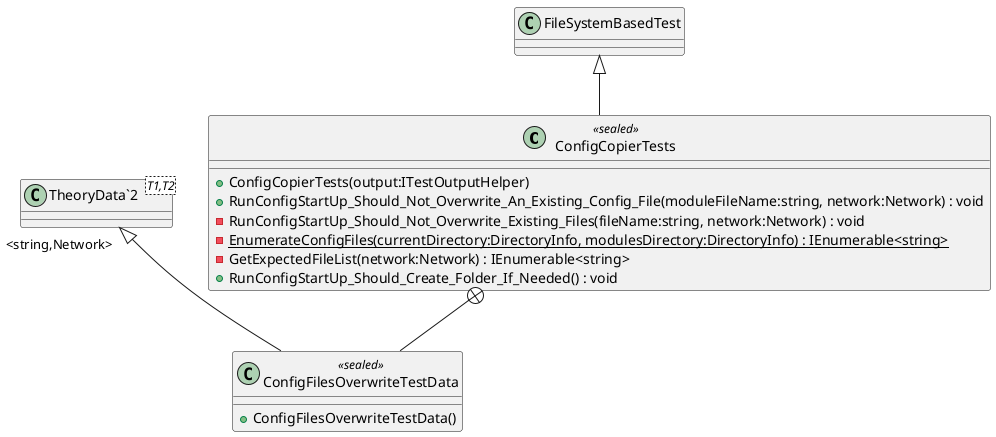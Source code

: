 @startuml
class ConfigCopierTests <<sealed>> {
    + ConfigCopierTests(output:ITestOutputHelper)
    + RunConfigStartUp_Should_Not_Overwrite_An_Existing_Config_File(moduleFileName:string, network:Network) : void
    - RunConfigStartUp_Should_Not_Overwrite_Existing_Files(fileName:string, network:Network) : void
    - {static} EnumerateConfigFiles(currentDirectory:DirectoryInfo, modulesDirectory:DirectoryInfo) : IEnumerable<string>
    - GetExpectedFileList(network:Network) : IEnumerable<string>
    + RunConfigStartUp_Should_Create_Folder_If_Needed() : void
}
class ConfigFilesOverwriteTestData <<sealed>> {
    + ConfigFilesOverwriteTestData()
}
class "TheoryData`2"<T1,T2> {
}
FileSystemBasedTest <|-- ConfigCopierTests
ConfigCopierTests +-- ConfigFilesOverwriteTestData
"TheoryData`2" "<string,Network>" <|-- ConfigFilesOverwriteTestData
@enduml
